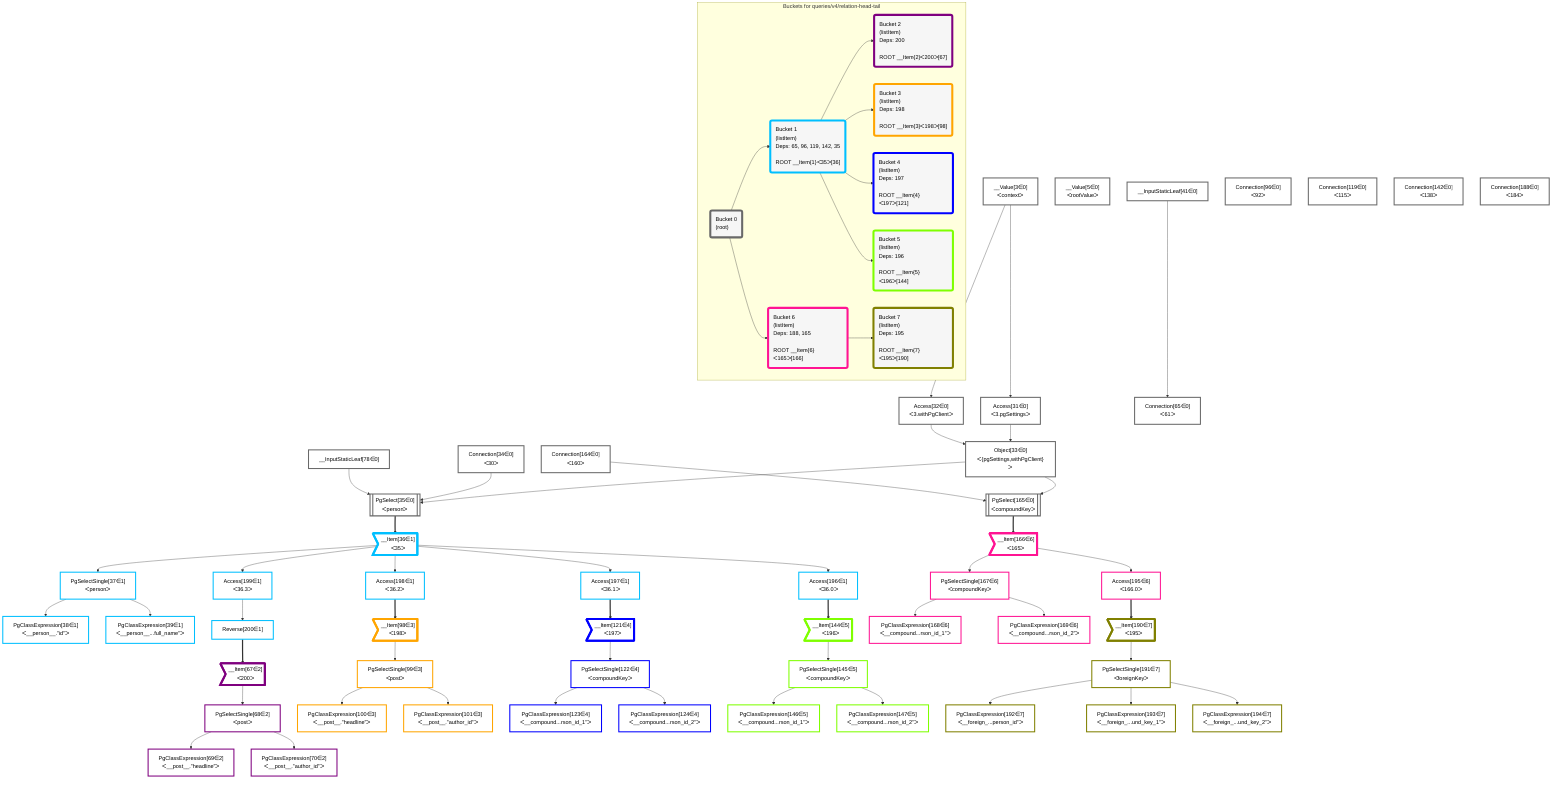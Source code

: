 graph TD
    classDef path fill:#eee,stroke:#000,color:#000
    classDef plan fill:#fff,stroke-width:3px,color:#000
    classDef itemplan fill:#fff,stroke-width:6px,color:#000
    classDef sideeffectplan fill:#f00,stroke-width:6px,color:#000
    classDef bucket fill:#f6f6f6,color:#000,stroke-width:6px,text-align:left


    %% define steps
    __Value3["__Value[3∈0]<br />ᐸcontextᐳ"]:::plan
    __Value5["__Value[5∈0]<br />ᐸrootValueᐳ"]:::plan
    Access31["Access[31∈0]<br />ᐸ3.pgSettingsᐳ"]:::plan
    Access32["Access[32∈0]<br />ᐸ3.withPgClientᐳ"]:::plan
    Object33["Object[33∈0]<br />ᐸ{pgSettings,withPgClient}ᐳ"]:::plan
    Connection34["Connection[34∈0]<br />ᐸ30ᐳ"]:::plan
    __InputStaticLeaf78["__InputStaticLeaf[78∈0]"]:::plan
    PgSelect35[["PgSelect[35∈0]<br />ᐸpersonᐳ"]]:::plan
    __Item36>"__Item[36∈1]<br />ᐸ35ᐳ"]:::itemplan
    PgSelectSingle37["PgSelectSingle[37∈1]<br />ᐸpersonᐳ"]:::plan
    PgClassExpression38["PgClassExpression[38∈1]<br />ᐸ__person__.”id”ᐳ"]:::plan
    PgClassExpression39["PgClassExpression[39∈1]<br />ᐸ__person__...full_name”ᐳ"]:::plan
    __InputStaticLeaf41["__InputStaticLeaf[41∈0]"]:::plan
    Connection65["Connection[65∈0]<br />ᐸ61ᐳ"]:::plan
    Access199["Access[199∈1]<br />ᐸ36.3ᐳ"]:::plan
    Reverse200["Reverse[200∈1]"]:::plan
    __Item67>"__Item[67∈2]<br />ᐸ200ᐳ"]:::itemplan
    PgSelectSingle68["PgSelectSingle[68∈2]<br />ᐸpostᐳ"]:::plan
    PgClassExpression69["PgClassExpression[69∈2]<br />ᐸ__post__.”headline”ᐳ"]:::plan
    PgClassExpression70["PgClassExpression[70∈2]<br />ᐸ__post__.”author_id”ᐳ"]:::plan
    Connection96["Connection[96∈0]<br />ᐸ92ᐳ"]:::plan
    Access198["Access[198∈1]<br />ᐸ36.2ᐳ"]:::plan
    __Item98>"__Item[98∈3]<br />ᐸ198ᐳ"]:::itemplan
    PgSelectSingle99["PgSelectSingle[99∈3]<br />ᐸpostᐳ"]:::plan
    PgClassExpression100["PgClassExpression[100∈3]<br />ᐸ__post__.”headline”ᐳ"]:::plan
    PgClassExpression101["PgClassExpression[101∈3]<br />ᐸ__post__.”author_id”ᐳ"]:::plan
    Connection119["Connection[119∈0]<br />ᐸ115ᐳ"]:::plan
    Access197["Access[197∈1]<br />ᐸ36.1ᐳ"]:::plan
    __Item121>"__Item[121∈4]<br />ᐸ197ᐳ"]:::itemplan
    PgSelectSingle122["PgSelectSingle[122∈4]<br />ᐸcompoundKeyᐳ"]:::plan
    PgClassExpression123["PgClassExpression[123∈4]<br />ᐸ__compound...rson_id_1”ᐳ"]:::plan
    PgClassExpression124["PgClassExpression[124∈4]<br />ᐸ__compound...rson_id_2”ᐳ"]:::plan
    Connection142["Connection[142∈0]<br />ᐸ138ᐳ"]:::plan
    Access196["Access[196∈1]<br />ᐸ36.0ᐳ"]:::plan
    __Item144>"__Item[144∈5]<br />ᐸ196ᐳ"]:::itemplan
    PgSelectSingle145["PgSelectSingle[145∈5]<br />ᐸcompoundKeyᐳ"]:::plan
    PgClassExpression146["PgClassExpression[146∈5]<br />ᐸ__compound...rson_id_1”ᐳ"]:::plan
    PgClassExpression147["PgClassExpression[147∈5]<br />ᐸ__compound...rson_id_2”ᐳ"]:::plan
    Connection164["Connection[164∈0]<br />ᐸ160ᐳ"]:::plan
    PgSelect165[["PgSelect[165∈0]<br />ᐸcompoundKeyᐳ"]]:::plan
    __Item166>"__Item[166∈6]<br />ᐸ165ᐳ"]:::itemplan
    PgSelectSingle167["PgSelectSingle[167∈6]<br />ᐸcompoundKeyᐳ"]:::plan
    PgClassExpression168["PgClassExpression[168∈6]<br />ᐸ__compound...rson_id_1”ᐳ"]:::plan
    PgClassExpression169["PgClassExpression[169∈6]<br />ᐸ__compound...rson_id_2”ᐳ"]:::plan
    Connection188["Connection[188∈0]<br />ᐸ184ᐳ"]:::plan
    Access195["Access[195∈6]<br />ᐸ166.0ᐳ"]:::plan
    __Item190>"__Item[190∈7]<br />ᐸ195ᐳ"]:::itemplan
    PgSelectSingle191["PgSelectSingle[191∈7]<br />ᐸforeignKeyᐳ"]:::plan
    PgClassExpression192["PgClassExpression[192∈7]<br />ᐸ__foreign_...person_id”ᐳ"]:::plan
    PgClassExpression193["PgClassExpression[193∈7]<br />ᐸ__foreign_...und_key_1”ᐳ"]:::plan
    PgClassExpression194["PgClassExpression[194∈7]<br />ᐸ__foreign_...und_key_2”ᐳ"]:::plan

    %% plan dependencies
    __Value3 --> Access31
    __Value3 --> Access32
    Access31 & Access32 --> Object33
    Object33 & Connection34 & __InputStaticLeaf78 --> PgSelect35
    PgSelect35 ==> __Item36
    __Item36 --> PgSelectSingle37
    PgSelectSingle37 --> PgClassExpression38
    PgSelectSingle37 --> PgClassExpression39
    __InputStaticLeaf41 --> Connection65
    __Item36 --> Access199
    Access199 --> Reverse200
    Reverse200 ==> __Item67
    __Item67 --> PgSelectSingle68
    PgSelectSingle68 --> PgClassExpression69
    PgSelectSingle68 --> PgClassExpression70
    __Item36 --> Access198
    Access198 ==> __Item98
    __Item98 --> PgSelectSingle99
    PgSelectSingle99 --> PgClassExpression100
    PgSelectSingle99 --> PgClassExpression101
    __Item36 --> Access197
    Access197 ==> __Item121
    __Item121 --> PgSelectSingle122
    PgSelectSingle122 --> PgClassExpression123
    PgSelectSingle122 --> PgClassExpression124
    __Item36 --> Access196
    Access196 ==> __Item144
    __Item144 --> PgSelectSingle145
    PgSelectSingle145 --> PgClassExpression146
    PgSelectSingle145 --> PgClassExpression147
    Object33 & Connection164 --> PgSelect165
    PgSelect165 ==> __Item166
    __Item166 --> PgSelectSingle167
    PgSelectSingle167 --> PgClassExpression168
    PgSelectSingle167 --> PgClassExpression169
    __Item166 --> Access195
    Access195 ==> __Item190
    __Item190 --> PgSelectSingle191
    PgSelectSingle191 --> PgClassExpression192
    PgSelectSingle191 --> PgClassExpression193
    PgSelectSingle191 --> PgClassExpression194

    %% plan-to-path relationships

    subgraph "Buckets for queries/v4/relation-head-tail"
    Bucket0("Bucket 0<br />(root)"):::bucket
    classDef bucket0 stroke:#696969
    class Bucket0,__Value3,__Value5,Access31,Access32,Object33,Connection34,PgSelect35,__InputStaticLeaf41,Connection65,__InputStaticLeaf78,Connection96,Connection119,Connection142,Connection164,PgSelect165,Connection188 bucket0
    Bucket1("Bucket 1<br />(listItem)<br />Deps: 65, 96, 119, 142, 35<br /><br />ROOT __Item{1}ᐸ35ᐳ[36]"):::bucket
    classDef bucket1 stroke:#00bfff
    class Bucket1,__Item36,PgSelectSingle37,PgClassExpression38,PgClassExpression39,Access196,Access197,Access198,Access199,Reverse200 bucket1
    Bucket2("Bucket 2<br />(listItem)<br />Deps: 200<br /><br />ROOT __Item{2}ᐸ200ᐳ[67]"):::bucket
    classDef bucket2 stroke:#7f007f
    class Bucket2,__Item67,PgSelectSingle68,PgClassExpression69,PgClassExpression70 bucket2
    Bucket3("Bucket 3<br />(listItem)<br />Deps: 198<br /><br />ROOT __Item{3}ᐸ198ᐳ[98]"):::bucket
    classDef bucket3 stroke:#ffa500
    class Bucket3,__Item98,PgSelectSingle99,PgClassExpression100,PgClassExpression101 bucket3
    Bucket4("Bucket 4<br />(listItem)<br />Deps: 197<br /><br />ROOT __Item{4}ᐸ197ᐳ[121]"):::bucket
    classDef bucket4 stroke:#0000ff
    class Bucket4,__Item121,PgSelectSingle122,PgClassExpression123,PgClassExpression124 bucket4
    Bucket5("Bucket 5<br />(listItem)<br />Deps: 196<br /><br />ROOT __Item{5}ᐸ196ᐳ[144]"):::bucket
    classDef bucket5 stroke:#7fff00
    class Bucket5,__Item144,PgSelectSingle145,PgClassExpression146,PgClassExpression147 bucket5
    Bucket6("Bucket 6<br />(listItem)<br />Deps: 188, 165<br /><br />ROOT __Item{6}ᐸ165ᐳ[166]"):::bucket
    classDef bucket6 stroke:#ff1493
    class Bucket6,__Item166,PgSelectSingle167,PgClassExpression168,PgClassExpression169,Access195 bucket6
    Bucket7("Bucket 7<br />(listItem)<br />Deps: 195<br /><br />ROOT __Item{7}ᐸ195ᐳ[190]"):::bucket
    classDef bucket7 stroke:#808000
    class Bucket7,__Item190,PgSelectSingle191,PgClassExpression192,PgClassExpression193,PgClassExpression194 bucket7
    Bucket0 --> Bucket1 & Bucket6
    Bucket1 --> Bucket2 & Bucket3 & Bucket4 & Bucket5
    Bucket6 --> Bucket7
    end